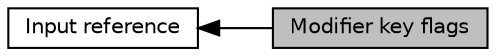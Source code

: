 digraph "Modifier key flags"
{
  edge [fontname="Helvetica",fontsize="10",labelfontname="Helvetica",labelfontsize="10"];
  node [fontname="Helvetica",fontsize="10",shape=box];
  rankdir=LR;
  Node1 [label="Modifier key flags",height=0.2,width=0.4,color="black", fillcolor="grey75", style="filled", fontcolor="black",tooltip="Modifier key flags."];
  Node2 [label="Input reference",height=0.2,width=0.4,color="black", fillcolor="white", style="filled",URL="$group__input.html",tooltip="Functions and types related to input handling."];
  Node2->Node1 [shape=plaintext, dir="back", style="solid"];
}
